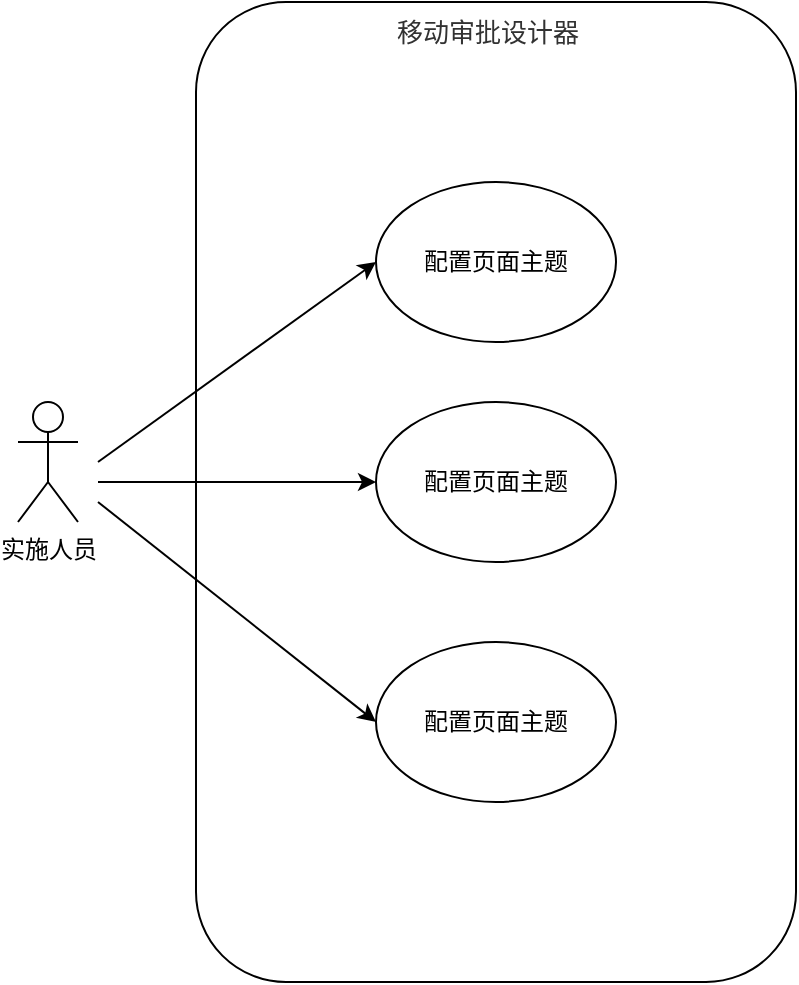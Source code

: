 <mxfile version="25.0.1" pages="2">
  <diagram name="第 1 页" id="PIUSKnSMDxBKbNm1fm-y">
    <mxGraphModel dx="1688" dy="653" grid="1" gridSize="10" guides="1" tooltips="1" connect="1" arrows="1" fold="1" page="1" pageScale="1" pageWidth="827" pageHeight="1169" math="0" shadow="0">
      <root>
        <mxCell id="0" />
        <mxCell id="1" parent="0" />
        <mxCell id="qndWGoF2NSR0Cbmz8F-d-1" value="实施人员" style="shape=umlActor;verticalLabelPosition=bottom;verticalAlign=top;html=1;" parent="1" vertex="1">
          <mxGeometry x="240" y="340" width="30" height="60" as="geometry" />
        </mxCell>
        <mxCell id="qndWGoF2NSR0Cbmz8F-d-2" value="" style="rounded=1;whiteSpace=wrap;html=1;" parent="1" vertex="1">
          <mxGeometry x="329" y="140" width="300" height="490" as="geometry" />
        </mxCell>
        <mxCell id="qndWGoF2NSR0Cbmz8F-d-3" value="配置页面主题" style="ellipse;whiteSpace=wrap;html=1;verticalAlign=middle;horizontal=1;" parent="1" vertex="1">
          <mxGeometry x="419" y="230" width="120" height="80" as="geometry" />
        </mxCell>
        <mxCell id="qndWGoF2NSR0Cbmz8F-d-5" value="" style="endArrow=classic;html=1;rounded=0;entryX=0;entryY=0.5;entryDx=0;entryDy=0;" parent="1" target="qndWGoF2NSR0Cbmz8F-d-3" edge="1">
          <mxGeometry width="50" height="50" relative="1" as="geometry">
            <mxPoint x="280" y="370" as="sourcePoint" />
            <mxPoint x="548" y="230" as="targetPoint" />
          </mxGeometry>
        </mxCell>
        <mxCell id="qndWGoF2NSR0Cbmz8F-d-9" value="&lt;span style=&quot;color: rgb(50, 50, 50); font-family: &amp;quot;Microsoft YaHei&amp;quot;, 微软雅黑, Arial; font-size: 13px; font-style: normal; font-variant-ligatures: normal; font-variant-caps: normal; font-weight: 400; letter-spacing: normal; orphans: 2; text-indent: 0px; text-transform: none; widows: 2; word-spacing: 0px; -webkit-text-stroke-width: 0px; white-space: normal; background-color: rgba(255, 255, 255, 0.01); text-decoration-thickness: initial; text-decoration-style: initial; text-decoration-color: initial; float: none; display: inline !important;&quot;&gt;移动审批设计器&lt;/span&gt;" style="text;whiteSpace=wrap;html=1;verticalAlign=middle;align=center;" parent="1" vertex="1">
          <mxGeometry x="414" y="140" width="122" height="30" as="geometry" />
        </mxCell>
        <mxCell id="IkmRaMdj6X9T8r9_kg8S-3" value="配置页面主题" style="ellipse;whiteSpace=wrap;html=1;verticalAlign=middle;horizontal=1;" vertex="1" parent="1">
          <mxGeometry x="419" y="340" width="120" height="80" as="geometry" />
        </mxCell>
        <mxCell id="IkmRaMdj6X9T8r9_kg8S-4" value="配置页面主题" style="ellipse;whiteSpace=wrap;html=1;verticalAlign=middle;horizontal=1;" vertex="1" parent="1">
          <mxGeometry x="419" y="460" width="120" height="80" as="geometry" />
        </mxCell>
        <mxCell id="IkmRaMdj6X9T8r9_kg8S-5" value="" style="endArrow=classic;html=1;rounded=0;entryX=0;entryY=0.5;entryDx=0;entryDy=0;" edge="1" parent="1" target="IkmRaMdj6X9T8r9_kg8S-3">
          <mxGeometry width="50" height="50" relative="1" as="geometry">
            <mxPoint x="280" y="380" as="sourcePoint" />
            <mxPoint x="441" y="310" as="targetPoint" />
          </mxGeometry>
        </mxCell>
        <mxCell id="IkmRaMdj6X9T8r9_kg8S-6" value="" style="endArrow=classic;html=1;rounded=0;entryX=0;entryY=0.5;entryDx=0;entryDy=0;" edge="1" parent="1" target="IkmRaMdj6X9T8r9_kg8S-4">
          <mxGeometry width="50" height="50" relative="1" as="geometry">
            <mxPoint x="280" y="390" as="sourcePoint" />
            <mxPoint x="411" y="420" as="targetPoint" />
          </mxGeometry>
        </mxCell>
      </root>
    </mxGraphModel>
  </diagram>
  <diagram id="aUNW59iuU0rSmC6xZ5ka" name="第 2 页">
    <mxGraphModel dx="1722" dy="653" grid="1" gridSize="10" guides="1" tooltips="1" connect="1" arrows="1" fold="1" page="1" pageScale="1" pageWidth="827" pageHeight="1169" math="0" shadow="0">
      <root>
        <mxCell id="0" />
        <mxCell id="1" parent="0" />
        <mxCell id="aL6i1FMYFoRY5GzX7XBT-1" value="业务部门流程管理员" style="shape=umlActor;verticalLabelPosition=bottom;verticalAlign=top;html=1;" vertex="1" parent="1">
          <mxGeometry x="220" y="350" width="30" height="60" as="geometry" />
        </mxCell>
        <mxCell id="aL6i1FMYFoRY5GzX7XBT-2" value="" style="rounded=1;whiteSpace=wrap;html=1;" vertex="1" parent="1">
          <mxGeometry x="329" y="125" width="300" height="490" as="geometry" />
        </mxCell>
        <mxCell id="aL6i1FMYFoRY5GzX7XBT-3" value="&lt;span style=&quot;color: rgb(50, 50, 50); font-family: &amp;quot;Microsoft YaHei&amp;quot;, 微软雅黑, Arial; font-size: 13px; background-color: rgba(255, 255, 255, 0.01);&quot;&gt;添加集成服务组件&lt;/span&gt;" style="ellipse;whiteSpace=wrap;html=1;verticalAlign=middle;" vertex="1" parent="1">
          <mxGeometry x="419" y="240" width="120" height="80" as="geometry" />
        </mxCell>
        <mxCell id="aL6i1FMYFoRY5GzX7XBT-4" value="" style="endArrow=classic;html=1;rounded=0;entryX=-0.013;entryY=0.558;entryDx=0;entryDy=0;entryPerimeter=0;" edge="1" parent="1" target="aL6i1FMYFoRY5GzX7XBT-3">
          <mxGeometry width="50" height="50" relative="1" as="geometry">
            <mxPoint x="265" y="370" as="sourcePoint" />
            <mxPoint x="414.001" y="289.999" as="targetPoint" />
          </mxGeometry>
        </mxCell>
        <mxCell id="aL6i1FMYFoRY5GzX7XBT-5" value="&lt;font face=&quot;Microsoft YaHei, 微软雅黑, Arial&quot; color=&quot;#323232&quot;&gt;&lt;span style=&quot;font-size: 13px; background-color: rgba(255, 255, 255, 0.01);&quot;&gt;轻流程设计器&lt;/span&gt;&lt;/font&gt;" style="text;whiteSpace=wrap;html=1;verticalAlign=middle;align=center;" vertex="1" parent="1">
          <mxGeometry x="414" y="140" width="122" height="30" as="geometry" />
        </mxCell>
        <mxCell id="aL6i1FMYFoRY5GzX7XBT-6" value="&lt;span style=&quot;color: rgb(50, 50, 50); font-family: &amp;quot;Microsoft YaHei&amp;quot;, 微软雅黑, Arial; font-size: 13px; background-color: rgba(255, 255, 255, 0.01);&quot;&gt;配置集成服务&lt;/span&gt;" style="ellipse;whiteSpace=wrap;html=1;verticalAlign=middle;" vertex="1" parent="1">
          <mxGeometry x="423" y="400" width="120" height="80" as="geometry" />
        </mxCell>
        <mxCell id="aL6i1FMYFoRY5GzX7XBT-7" value="" style="endArrow=classic;html=1;rounded=0;entryX=0;entryY=0.5;entryDx=0;entryDy=0;" edge="1" parent="1" target="aL6i1FMYFoRY5GzX7XBT-6">
          <mxGeometry width="50" height="50" relative="1" as="geometry">
            <mxPoint x="265.28" y="380" as="sourcePoint" />
            <mxPoint x="419.003" y="416.129" as="targetPoint" />
            <Array as="points">
              <mxPoint x="370" y="420" />
            </Array>
          </mxGeometry>
        </mxCell>
      </root>
    </mxGraphModel>
  </diagram>
</mxfile>
